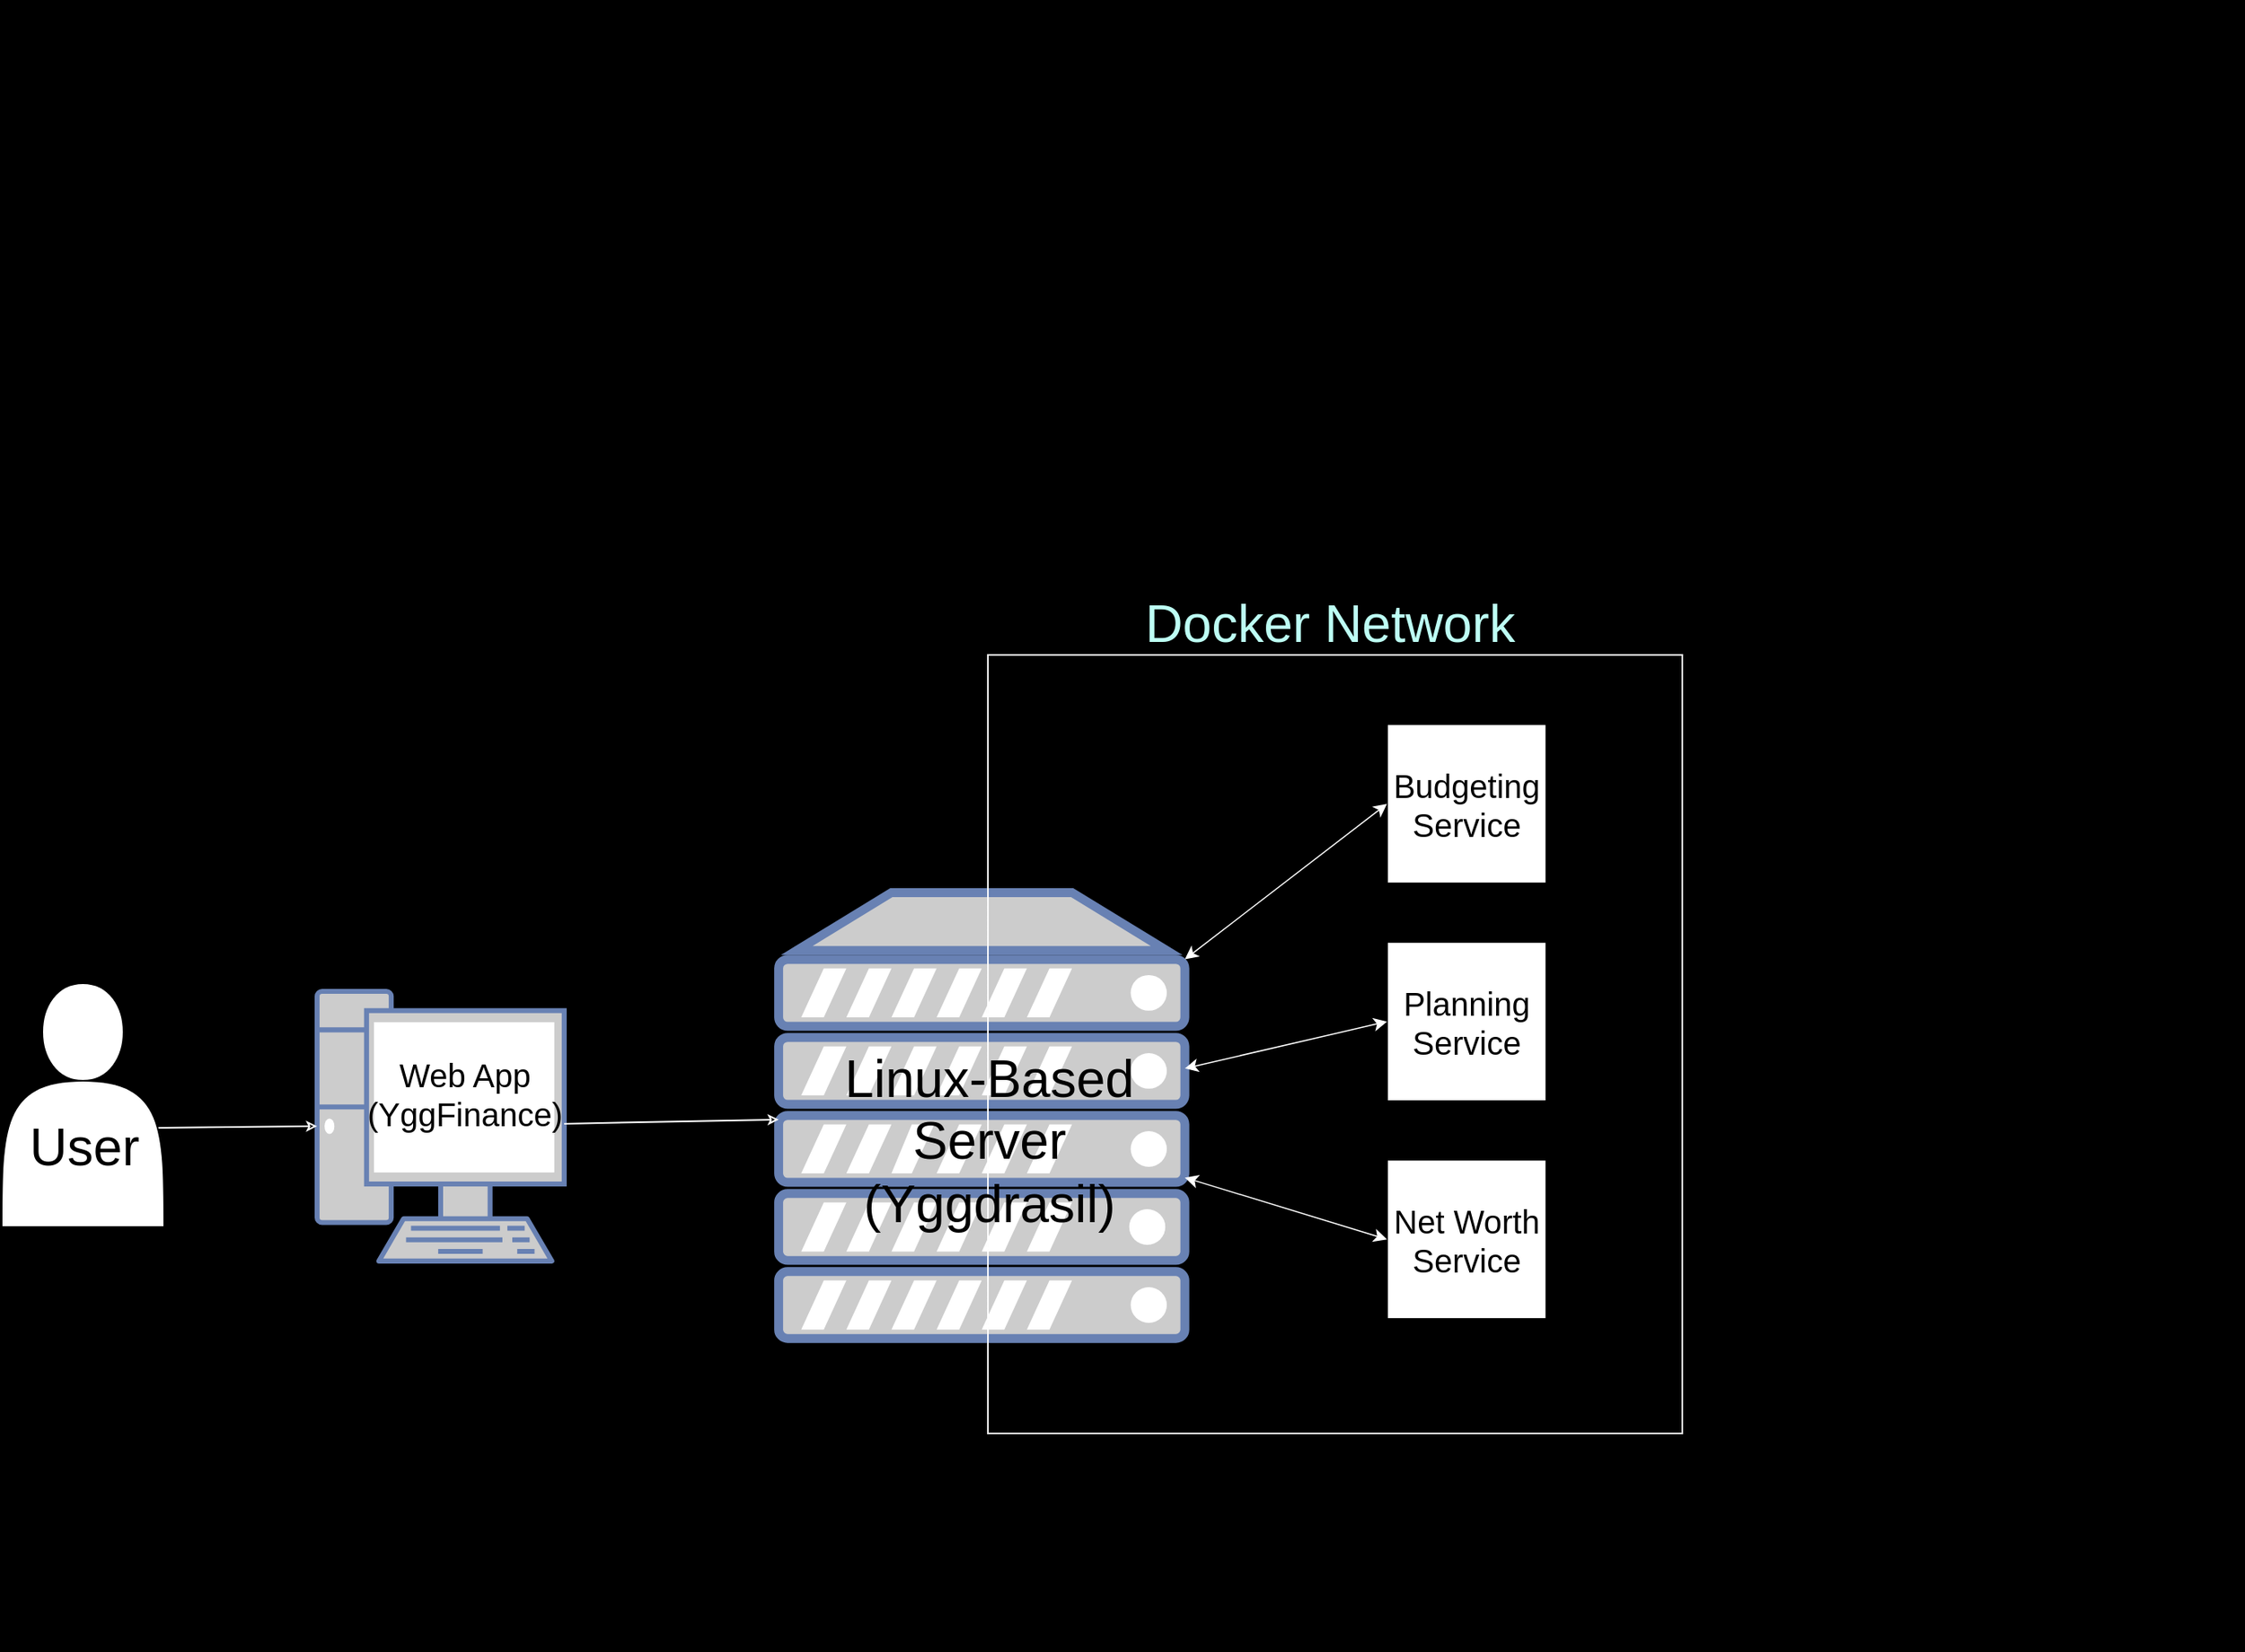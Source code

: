 <mxfile version="14.3.0" type="device"><diagram name="Page 3" id="0"><mxGraphModel dx="1822" dy="1554" grid="0" gridSize="10" guides="1" tooltips="1" connect="1" arrows="1" fold="1" page="0" pageScale="1" pageWidth="850" pageHeight="1100" background="#000000" math="0" shadow="0"><root><mxCell id="0"/><mxCell id="1" parent="0"/><mxCell id="4" style="graphMlID=n2;fillColor=#CCCCCC;strokeColor=#6881B3;shape=mxgraph.networks.server" parent="1" vertex="1"><mxGeometry x="229.812" y="71.203" width="249.786" height="274.375" as="geometry"/></mxCell><mxCell id="6" style="graphMlID=n4;fillColor=#CCCCCC;strokeColor=#6881B3;shape=mxgraph.networks.pc" parent="1" vertex="1"><mxGeometry x="-54" y="132" width="151.94" height="165.94" as="geometry"/></mxCell><mxCell id="8" style="graphMlID=n6;shape=swimlane;swimlaneLine=0;startSize=20;dashed=1;dashPattern=3 1 1 1;collapsible=0;rounded=1;fillColor=none;" parent="1" vertex="1"><mxGeometry x="358.495" y="-477.35" width="771.275" height="1013.55" as="geometry"/></mxCell><mxCell id="11" style="graphMlID=n6::n2" parent="8" vertex="1"><mxGeometry x="245.432" y="444.975" width="97.938" height="97.938" as="geometry"/></mxCell><mxCell id="12" style="graphMlID=n6::n3" parent="8" vertex="1"><mxGeometry x="245.429" y="578.975" width="97.938" height="97.938" as="geometry"/></mxCell><mxCell id="13" style="graphMlID=n6::n4" parent="8" vertex="1"><mxGeometry x="245.425" y="712.975" width="97.938" height="97.938" as="geometry"/></mxCell><mxCell id="MT-XUX-JKDVeBT4RDXaK-85" value="&lt;font color=&quot;#bdfff4&quot; style=&quot;font-size: 32px&quot;&gt;Docker Network&lt;/font&gt;" style="text;html=1;strokeColor=none;fillColor=none;align=center;verticalAlign=middle;whiteSpace=wrap;rounded=0;fontSize=20;" parent="8" vertex="1"><mxGeometry x="-61.5" y="362.35" width="543.5" height="42.65" as="geometry"/></mxCell><mxCell id="MT-XUX-JKDVeBT4RDXaK-86" value="&lt;font style=&quot;font-size: 20px&quot;&gt;Budgeting&lt;br&gt;Service&lt;br style=&quot;font-size: 20px&quot;&gt;&lt;/font&gt;" style="text;html=1;strokeColor=none;fillColor=none;align=center;verticalAlign=middle;whiteSpace=wrap;rounded=0;fontSize=20;" parent="8" vertex="1"><mxGeometry x="221.395" y="449.19" width="146" height="89.5" as="geometry"/></mxCell><mxCell id="MT-XUX-JKDVeBT4RDXaK-87" value="&lt;font style=&quot;font-size: 20px&quot;&gt;Planning&lt;br&gt;Service&lt;br style=&quot;font-size: 20px&quot;&gt;&lt;/font&gt;" style="text;html=1;strokeColor=none;fillColor=none;align=center;verticalAlign=middle;whiteSpace=wrap;rounded=0;fontSize=20;" parent="8" vertex="1"><mxGeometry x="221.395" y="583.35" width="146" height="89.5" as="geometry"/></mxCell><mxCell id="MT-XUX-JKDVeBT4RDXaK-88" value="&lt;font style=&quot;font-size: 20px&quot;&gt;Net Worth&lt;br&gt;Service&lt;br style=&quot;font-size: 20px&quot;&gt;&lt;/font&gt;" style="text;html=1;strokeColor=none;fillColor=none;align=center;verticalAlign=middle;whiteSpace=wrap;rounded=0;fontSize=20;" parent="8" vertex="1"><mxGeometry x="221.395" y="717.19" width="146" height="89.5" as="geometry"/></mxCell><mxCell id="36" style="graphMlID=n9;fillColor=#FF8C0000;strokeColor=#FFFFFF;" parent="8" vertex="1"><mxGeometry y="402.35" width="427" height="479" as="geometry"/></mxCell><mxCell id="58" value="" style="graphMlID=e1;endArrow=classic;rounded=0;strokeColor=white;endFill=0;endSize=3.75" parent="1" source="6" target="4" edge="1"><mxGeometry relative="1" as="geometry"><mxPoint x="129.456" y="224.905" as="targetPoint"/></mxGeometry></mxCell><mxCell id="66" value="" style="graphMlID=e9;endArrow=classic;rounded=0;strokeColor=#FFFFFFFF;strokeWidth=0.75;endFill=1;endSize=6;startArrow=classic;startFill=1;startSize=6;entryX=0.01;entryY=0.5" parent="1" source="4" target="11" edge="1"><mxGeometry relative="1" as="geometry"/></mxCell><mxCell id="67" value="" style="graphMlID=e10;endArrow=classic;rounded=0;strokeColor=#FFFFFFFF;strokeWidth=0.75;endFill=1;endSize=6;startArrow=classic;startFill=1;startSize=6;entryX=0.01;entryY=0.5" parent="1" source="4" target="12" edge="1"><mxGeometry relative="1" as="geometry"/></mxCell><mxCell id="68" value="" style="graphMlID=e11;endArrow=classic;rounded=0;strokeColor=#FFFFFFFF;strokeWidth=0.75;endFill=1;endSize=6;startArrow=classic;startFill=1;startSize=6;entryX=0.01;entryY=0.5" parent="1" source="4" target="13" edge="1"><mxGeometry relative="1" as="geometry"/></mxCell><mxCell id="79" value="" style="graphMlID=e22;endArrow=classic;rounded=0;strokeColor=white;endFill=0;endSize=3.75;entryX=0.009;entryY=0.5" parent="1" target="6" edge="1"><mxGeometry relative="1" as="geometry"><mxPoint x="-153" y="216" as="sourcePoint"/></mxGeometry></mxCell><mxCell id="MT-XUX-JKDVeBT4RDXaK-80" value="" style="shape=actor;whiteSpace=wrap;html=1;" parent="1" vertex="1"><mxGeometry x="-248" y="127" width="100" height="150" as="geometry"/></mxCell><mxCell id="MT-XUX-JKDVeBT4RDXaK-81" value="&lt;font style=&quot;font-size: 32px&quot;&gt;User&lt;/font&gt;" style="text;html=1;strokeColor=none;fillColor=none;align=center;verticalAlign=middle;whiteSpace=wrap;rounded=0;" parent="1" vertex="1"><mxGeometry x="-246" y="203" width="98" height="49" as="geometry"/></mxCell><mxCell id="MT-XUX-JKDVeBT4RDXaK-82" value="&lt;font style=&quot;font-size: 20px;&quot;&gt;Web App&lt;br style=&quot;font-size: 20px;&quot;&gt;(YggFinance)&lt;br style=&quot;font-size: 20px;&quot;&gt;&lt;/font&gt;" style="text;html=1;strokeColor=none;fillColor=none;align=center;verticalAlign=middle;whiteSpace=wrap;rounded=0;fontSize=20;" parent="1" vertex="1"><mxGeometry x="-36" y="150" width="146" height="89.5" as="geometry"/></mxCell><mxCell id="MT-XUX-JKDVeBT4RDXaK-84" value="&lt;font style=&quot;font-size: 32px&quot;&gt;Linux-Based Server (Yggdrasil)&lt;/font&gt;" style="text;html=1;strokeColor=none;fillColor=none;align=center;verticalAlign=middle;whiteSpace=wrap;rounded=0;" parent="1" vertex="1"><mxGeometry x="238.6" y="115" width="241" height="218" as="geometry"/></mxCell></root></mxGraphModel></diagram></mxfile>